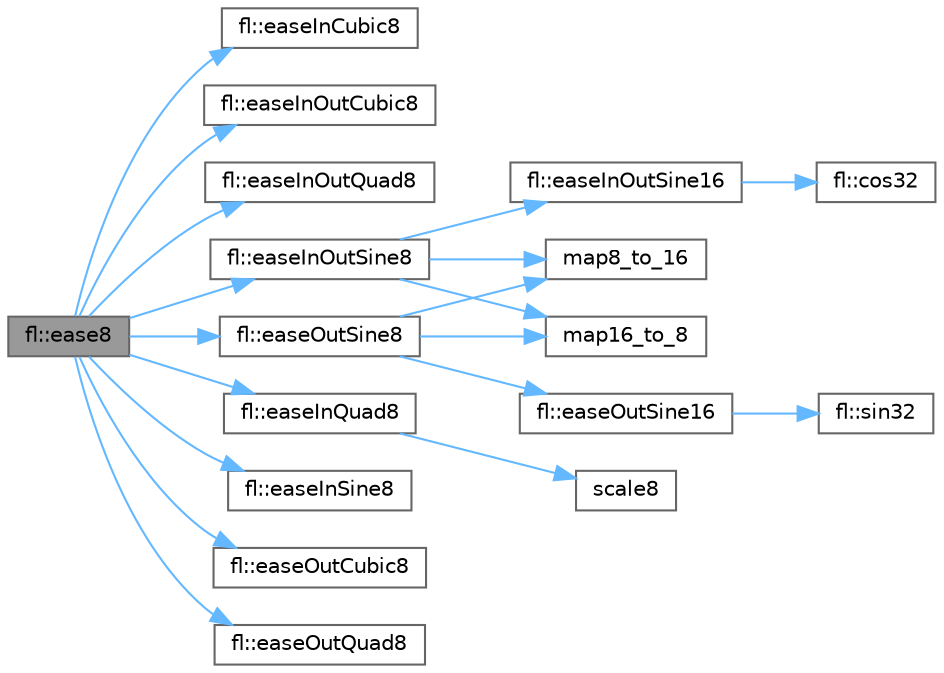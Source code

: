 digraph "fl::ease8"
{
 // INTERACTIVE_SVG=YES
 // LATEX_PDF_SIZE
  bgcolor="transparent";
  edge [fontname=Helvetica,fontsize=10,labelfontname=Helvetica,labelfontsize=10];
  node [fontname=Helvetica,fontsize=10,shape=box,height=0.2,width=0.4];
  rankdir="LR";
  Node1 [id="Node000001",label="fl::ease8",height=0.2,width=0.4,color="gray40", fillcolor="grey60", style="filled", fontcolor="black",tooltip=" "];
  Node1 -> Node2 [id="edge1_Node000001_Node000002",color="steelblue1",style="solid",tooltip=" "];
  Node2 [id="Node000002",label="fl::easeInCubic8",height=0.2,width=0.4,color="grey40", fillcolor="white", style="filled",URL="$d4/d36/namespacefl_a302bea6425b385be79578d1bf2c974f1.html#a302bea6425b385be79578d1bf2c974f1",tooltip="8-bit cubic ease-in function Takes an input value 0-255 and returns an eased value 0-255 More pronoun..."];
  Node1 -> Node3 [id="edge2_Node000001_Node000003",color="steelblue1",style="solid",tooltip=" "];
  Node3 [id="Node000003",label="fl::easeInOutCubic8",height=0.2,width=0.4,color="grey40", fillcolor="white", style="filled",URL="$d4/d36/namespacefl_ad5f2aadbb6f2018ee98a9c1bb96b83a6.html#ad5f2aadbb6f2018ee98a9c1bb96b83a6",tooltip="8-bit cubic ease-in/ease-out function Takes an input value 0-255 and returns an eased value 0-255 Mor..."];
  Node1 -> Node4 [id="edge3_Node000001_Node000004",color="steelblue1",style="solid",tooltip=" "];
  Node4 [id="Node000004",label="fl::easeInOutQuad8",height=0.2,width=0.4,color="grey40", fillcolor="white", style="filled",URL="$d4/d36/namespacefl_af764492a4fe686d0f807c726bb9f872d.html#af764492a4fe686d0f807c726bb9f872d",tooltip="8-bit quadratic ease-in/ease-out function Takes an input value 0-255 and returns an eased value 0-255..."];
  Node1 -> Node5 [id="edge4_Node000001_Node000005",color="steelblue1",style="solid",tooltip=" "];
  Node5 [id="Node000005",label="fl::easeInOutSine8",height=0.2,width=0.4,color="grey40", fillcolor="white", style="filled",URL="$d4/d36/namespacefl_a30f7a4ad95720c501bbd2cd3c3a50542.html#a30f7a4ad95720c501bbd2cd3c3a50542",tooltip="8-bit sine ease-in/ease-out function Takes an input value 0-255 and returns an eased value 0-255 Smoo..."];
  Node5 -> Node6 [id="edge5_Node000005_Node000006",color="steelblue1",style="solid",tooltip=" "];
  Node6 [id="Node000006",label="fl::easeInOutSine16",height=0.2,width=0.4,color="grey40", fillcolor="white", style="filled",URL="$d4/d36/namespacefl_a272f8ac08e556ab824e8656b722e8529.html#a272f8ac08e556ab824e8656b722e8529",tooltip="16-bit sine ease-in/ease-out function Takes an input value 0-65535 and returns an eased value 0-65535"];
  Node6 -> Node7 [id="edge6_Node000006_Node000007",color="steelblue1",style="solid",tooltip=" "];
  Node7 [id="Node000007",label="fl::cos32",height=0.2,width=0.4,color="grey40", fillcolor="white", style="filled",URL="$d4/d36/namespacefl_a4f802b320dde9907457c9754e50d2edc.html#a4f802b320dde9907457c9754e50d2edc",tooltip=" "];
  Node5 -> Node8 [id="edge7_Node000005_Node000008",color="steelblue1",style="solid",tooltip=" "];
  Node8 [id="Node000008",label="map16_to_8",height=0.2,width=0.4,color="grey40", fillcolor="white", style="filled",URL="$d1/d12/group__intmap_ga43a52eb77959095c09b86f6d514eee5e.html#ga43a52eb77959095c09b86f6d514eee5e",tooltip=" "];
  Node5 -> Node9 [id="edge8_Node000005_Node000009",color="steelblue1",style="solid",tooltip=" "];
  Node9 [id="Node000009",label="map8_to_16",height=0.2,width=0.4,color="grey40", fillcolor="white", style="filled",URL="$d1/d12/group__intmap_gab217a118917847ecb8148cdc41fa6e07.html#gab217a118917847ecb8148cdc41fa6e07",tooltip=" "];
  Node1 -> Node10 [id="edge9_Node000001_Node000010",color="steelblue1",style="solid",tooltip=" "];
  Node10 [id="Node000010",label="fl::easeInQuad8",height=0.2,width=0.4,color="grey40", fillcolor="white", style="filled",URL="$d4/d36/namespacefl_a610e9581e7d3ff8f93e8ad5e760c622a.html#a610e9581e7d3ff8f93e8ad5e760c622a",tooltip="8-bit quadratic ease-in function Takes an input value 0-255 and returns an eased value 0-255 The curv..."];
  Node10 -> Node11 [id="edge10_Node000010_Node000011",color="steelblue1",style="solid",tooltip=" "];
  Node11 [id="Node000011",label="scale8",height=0.2,width=0.4,color="grey40", fillcolor="white", style="filled",URL="$d0/da8/group___scaling_gad7535ccda9c92470c4e6ee0265585555.html#gad7535ccda9c92470c4e6ee0265585555",tooltip="Scale one byte by a second one, which is treated as the numerator of a fraction whose denominator is ..."];
  Node1 -> Node12 [id="edge11_Node000001_Node000012",color="steelblue1",style="solid",tooltip=" "];
  Node12 [id="Node000012",label="fl::easeInSine8",height=0.2,width=0.4,color="grey40", fillcolor="white", style="filled",URL="$d4/d36/namespacefl_a44e3f8b8f3488583c9c5be27196bc83d.html#a44e3f8b8f3488583c9c5be27196bc83d",tooltip="8-bit sine ease-in function Takes an input value 0-255 and returns an eased value 0-255 Smooth sinuso..."];
  Node1 -> Node13 [id="edge12_Node000001_Node000013",color="steelblue1",style="solid",tooltip=" "];
  Node13 [id="Node000013",label="fl::easeOutCubic8",height=0.2,width=0.4,color="grey40", fillcolor="white", style="filled",URL="$d4/d36/namespacefl_a34a445be4838e6a408972ae18f5d0497.html#a34a445be4838e6a408972ae18f5d0497",tooltip="8-bit cubic ease-out function Takes an input value 0-255 and returns an eased value 0-255 More pronou..."];
  Node1 -> Node14 [id="edge13_Node000001_Node000014",color="steelblue1",style="solid",tooltip=" "];
  Node14 [id="Node000014",label="fl::easeOutQuad8",height=0.2,width=0.4,color="grey40", fillcolor="white", style="filled",URL="$d4/d36/namespacefl_a52d8940ed022c98fec91db680f22b197.html#a52d8940ed022c98fec91db680f22b197",tooltip="8-bit quadratic ease-out function Takes an input value 0-255 and returns an eased value 0-255 The cur..."];
  Node1 -> Node15 [id="edge14_Node000001_Node000015",color="steelblue1",style="solid",tooltip=" "];
  Node15 [id="Node000015",label="fl::easeOutSine8",height=0.2,width=0.4,color="grey40", fillcolor="white", style="filled",URL="$d4/d36/namespacefl_a348b545d0e0a4637e517a5e2df2ca6c0.html#a348b545d0e0a4637e517a5e2df2ca6c0",tooltip="8-bit sine ease-out function Takes an input value 0-255 and returns an eased value 0-255 Smooth sinus..."];
  Node15 -> Node16 [id="edge15_Node000015_Node000016",color="steelblue1",style="solid",tooltip=" "];
  Node16 [id="Node000016",label="fl::easeOutSine16",height=0.2,width=0.4,color="grey40", fillcolor="white", style="filled",URL="$d4/d36/namespacefl_a773803afa690a44f169246bbba9a5a74.html#a773803afa690a44f169246bbba9a5a74",tooltip="16-bit sine ease-out function Takes an input value 0-65535 and returns an eased value 0-65535"];
  Node16 -> Node17 [id="edge16_Node000016_Node000017",color="steelblue1",style="solid",tooltip=" "];
  Node17 [id="Node000017",label="fl::sin32",height=0.2,width=0.4,color="grey40", fillcolor="white", style="filled",URL="$d4/d36/namespacefl_a6e2e35d8f9639dce7a224474c95a34b1.html#a6e2e35d8f9639dce7a224474c95a34b1",tooltip=" "];
  Node15 -> Node8 [id="edge17_Node000015_Node000008",color="steelblue1",style="solid",tooltip=" "];
  Node15 -> Node9 [id="edge18_Node000015_Node000009",color="steelblue1",style="solid",tooltip=" "];
}
